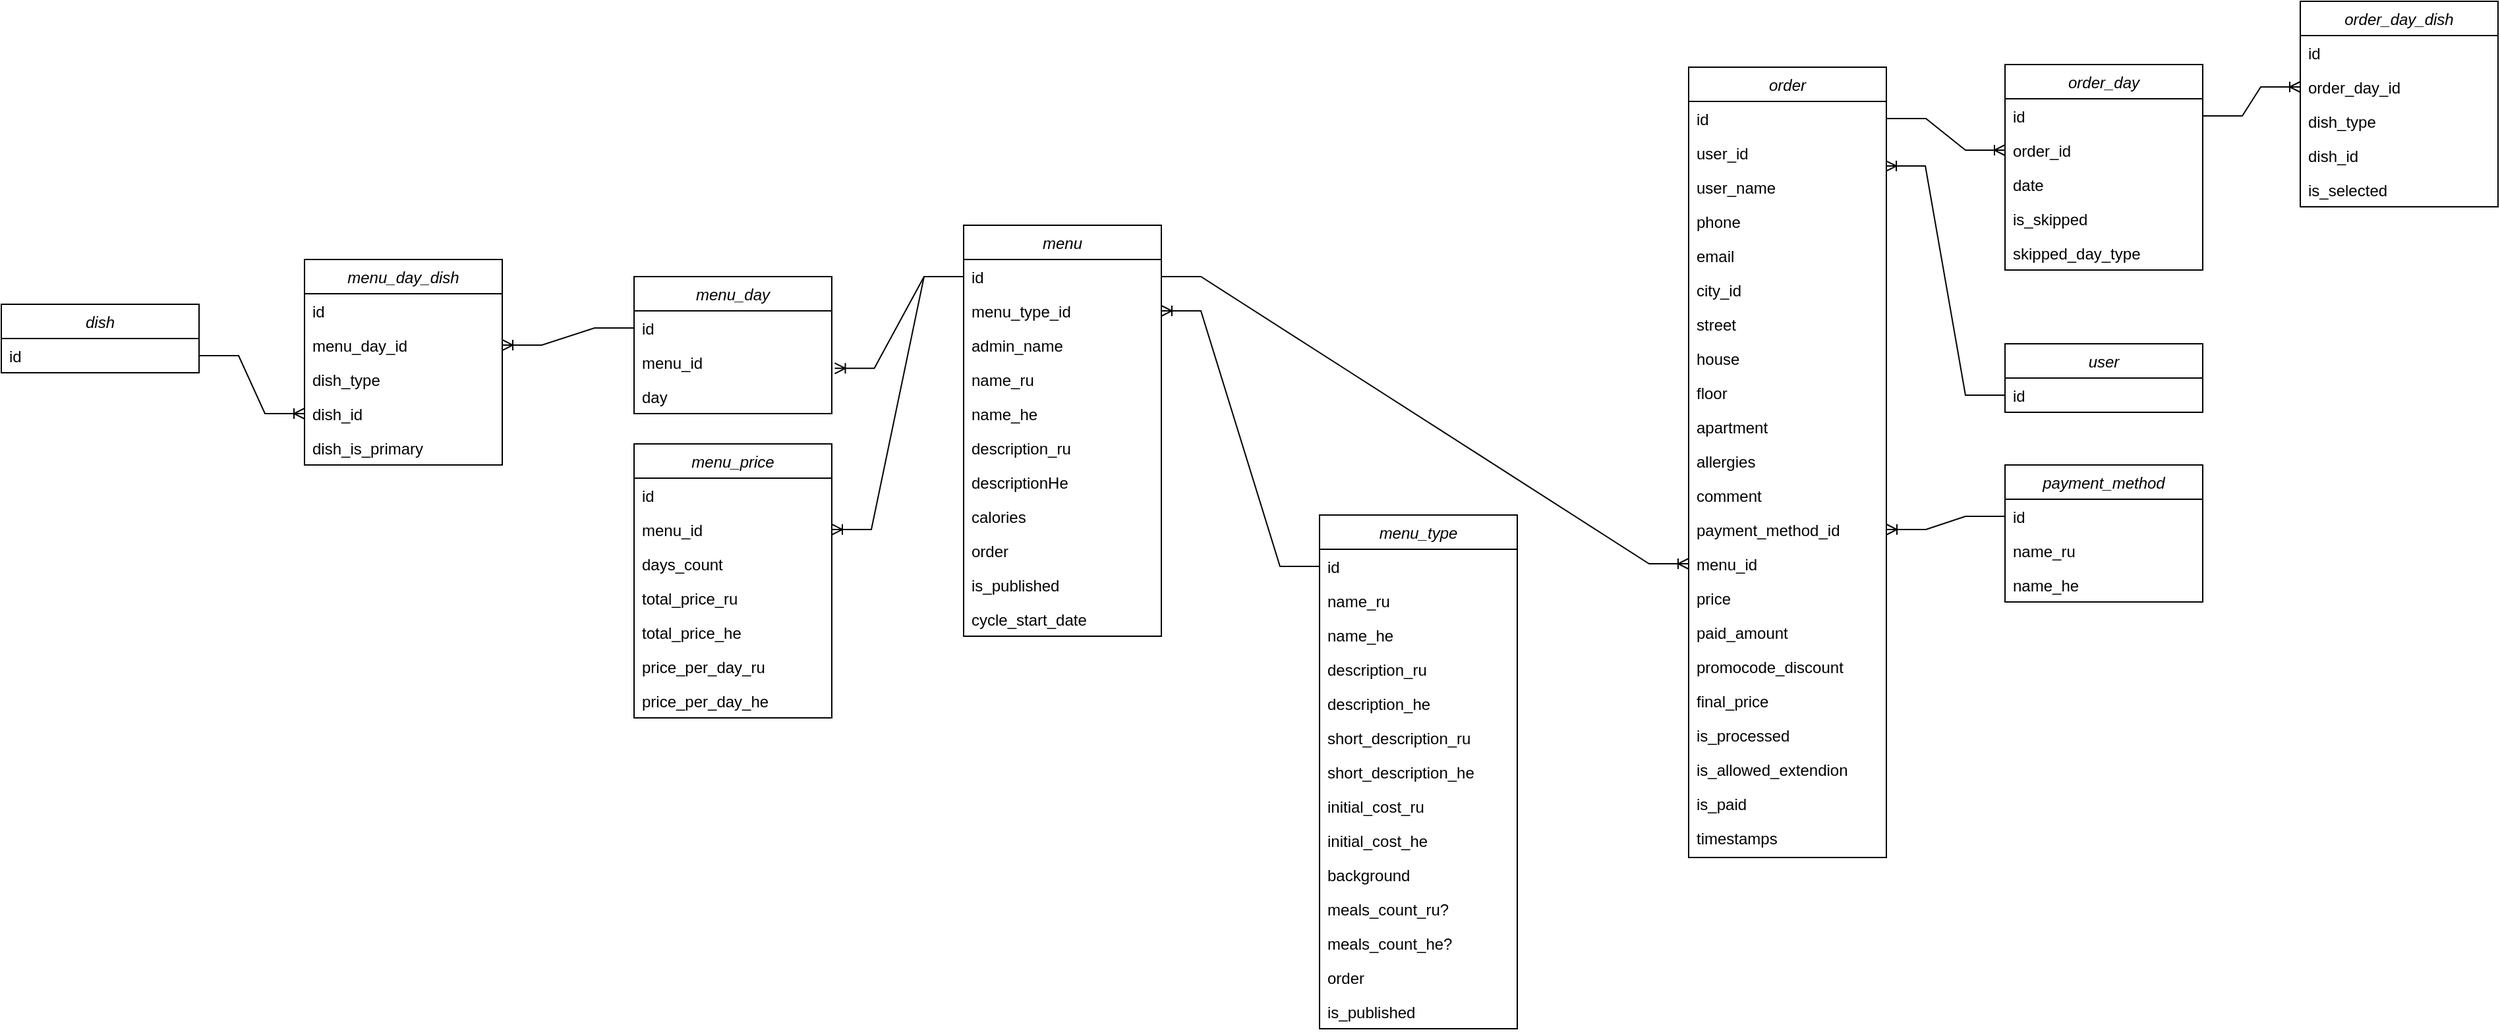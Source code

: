<mxfile version="26.0.11">
  <diagram id="C5RBs43oDa-KdzZeNtuy" name="Page-1">
    <mxGraphModel dx="1752" dy="1645" grid="1" gridSize="10" guides="1" tooltips="1" connect="1" arrows="1" fold="1" page="1" pageScale="1" pageWidth="827" pageHeight="1169" math="0" shadow="0">
      <root>
        <mxCell id="WIyWlLk6GJQsqaUBKTNV-0" />
        <mxCell id="WIyWlLk6GJQsqaUBKTNV-1" parent="WIyWlLk6GJQsqaUBKTNV-0" />
        <mxCell id="zkfFHV4jXpPFQw0GAbJ--0" value="dish" style="swimlane;fontStyle=2;align=center;verticalAlign=top;childLayout=stackLayout;horizontal=1;startSize=26;horizontalStack=0;resizeParent=1;resizeLast=0;collapsible=1;marginBottom=0;rounded=0;shadow=0;strokeWidth=1;" parent="WIyWlLk6GJQsqaUBKTNV-1" vertex="1">
          <mxGeometry x="-90" y="190" width="150" height="52" as="geometry">
            <mxRectangle x="230" y="140" width="160" height="26" as="alternateBounds" />
          </mxGeometry>
        </mxCell>
        <mxCell id="zkfFHV4jXpPFQw0GAbJ--1" value="id" style="text;align=left;verticalAlign=top;spacingLeft=4;spacingRight=4;overflow=hidden;rotatable=0;points=[[0,0.5],[1,0.5]];portConstraint=eastwest;" parent="zkfFHV4jXpPFQw0GAbJ--0" vertex="1">
          <mxGeometry y="26" width="150" height="26" as="geometry" />
        </mxCell>
        <mxCell id="G6ZXLPOzk_R5k4GUqqPr-0" value="menu" style="swimlane;fontStyle=2;align=center;verticalAlign=top;childLayout=stackLayout;horizontal=1;startSize=26;horizontalStack=0;resizeParent=1;resizeLast=0;collapsible=1;marginBottom=0;rounded=0;shadow=0;strokeWidth=1;" parent="WIyWlLk6GJQsqaUBKTNV-1" vertex="1">
          <mxGeometry x="640" y="130" width="150" height="312" as="geometry">
            <mxRectangle x="230" y="140" width="160" height="26" as="alternateBounds" />
          </mxGeometry>
        </mxCell>
        <mxCell id="G6ZXLPOzk_R5k4GUqqPr-1" value="id" style="text;align=left;verticalAlign=top;spacingLeft=4;spacingRight=4;overflow=hidden;rotatable=0;points=[[0,0.5],[1,0.5]];portConstraint=eastwest;" parent="G6ZXLPOzk_R5k4GUqqPr-0" vertex="1">
          <mxGeometry y="26" width="150" height="26" as="geometry" />
        </mxCell>
        <mxCell id="G6ZXLPOzk_R5k4GUqqPr-4" value="menu_type_id" style="text;align=left;verticalAlign=top;spacingLeft=4;spacingRight=4;overflow=hidden;rotatable=0;points=[[0,0.5],[1,0.5]];portConstraint=eastwest;" parent="G6ZXLPOzk_R5k4GUqqPr-0" vertex="1">
          <mxGeometry y="52" width="150" height="26" as="geometry" />
        </mxCell>
        <mxCell id="G6ZXLPOzk_R5k4GUqqPr-48" value="admin_name" style="text;align=left;verticalAlign=top;spacingLeft=4;spacingRight=4;overflow=hidden;rotatable=0;points=[[0,0.5],[1,0.5]];portConstraint=eastwest;" parent="G6ZXLPOzk_R5k4GUqqPr-0" vertex="1">
          <mxGeometry y="78" width="150" height="26" as="geometry" />
        </mxCell>
        <mxCell id="G6ZXLPOzk_R5k4GUqqPr-44" value="name_ru" style="text;align=left;verticalAlign=top;spacingLeft=4;spacingRight=4;overflow=hidden;rotatable=0;points=[[0,0.5],[1,0.5]];portConstraint=eastwest;" parent="G6ZXLPOzk_R5k4GUqqPr-0" vertex="1">
          <mxGeometry y="104" width="150" height="26" as="geometry" />
        </mxCell>
        <mxCell id="G6ZXLPOzk_R5k4GUqqPr-5" value="name_he" style="text;align=left;verticalAlign=top;spacingLeft=4;spacingRight=4;overflow=hidden;rotatable=0;points=[[0,0.5],[1,0.5]];portConstraint=eastwest;" parent="G6ZXLPOzk_R5k4GUqqPr-0" vertex="1">
          <mxGeometry y="130" width="150" height="26" as="geometry" />
        </mxCell>
        <mxCell id="G6ZXLPOzk_R5k4GUqqPr-6" value="description_ru" style="text;align=left;verticalAlign=top;spacingLeft=4;spacingRight=4;overflow=hidden;rotatable=0;points=[[0,0.5],[1,0.5]];portConstraint=eastwest;" parent="G6ZXLPOzk_R5k4GUqqPr-0" vertex="1">
          <mxGeometry y="156" width="150" height="26" as="geometry" />
        </mxCell>
        <mxCell id="G6ZXLPOzk_R5k4GUqqPr-14" value="descriptionHe" style="text;align=left;verticalAlign=top;spacingLeft=4;spacingRight=4;overflow=hidden;rotatable=0;points=[[0,0.5],[1,0.5]];portConstraint=eastwest;" parent="G6ZXLPOzk_R5k4GUqqPr-0" vertex="1">
          <mxGeometry y="182" width="150" height="26" as="geometry" />
        </mxCell>
        <mxCell id="G6ZXLPOzk_R5k4GUqqPr-7" value="calories" style="text;align=left;verticalAlign=top;spacingLeft=4;spacingRight=4;overflow=hidden;rotatable=0;points=[[0,0.5],[1,0.5]];portConstraint=eastwest;" parent="G6ZXLPOzk_R5k4GUqqPr-0" vertex="1">
          <mxGeometry y="208" width="150" height="26" as="geometry" />
        </mxCell>
        <mxCell id="G6ZXLPOzk_R5k4GUqqPr-46" value="order" style="text;align=left;verticalAlign=top;spacingLeft=4;spacingRight=4;overflow=hidden;rotatable=0;points=[[0,0.5],[1,0.5]];portConstraint=eastwest;" parent="G6ZXLPOzk_R5k4GUqqPr-0" vertex="1">
          <mxGeometry y="234" width="150" height="26" as="geometry" />
        </mxCell>
        <mxCell id="G6ZXLPOzk_R5k4GUqqPr-47" value="is_published" style="text;align=left;verticalAlign=top;spacingLeft=4;spacingRight=4;overflow=hidden;rotatable=0;points=[[0,0.5],[1,0.5]];portConstraint=eastwest;" parent="G6ZXLPOzk_R5k4GUqqPr-0" vertex="1">
          <mxGeometry y="260" width="150" height="26" as="geometry" />
        </mxCell>
        <mxCell id="G6ZXLPOzk_R5k4GUqqPr-58" value="cycle_start_date" style="text;align=left;verticalAlign=top;spacingLeft=4;spacingRight=4;overflow=hidden;rotatable=0;points=[[0,0.5],[1,0.5]];portConstraint=eastwest;" parent="G6ZXLPOzk_R5k4GUqqPr-0" vertex="1">
          <mxGeometry y="286" width="150" height="26" as="geometry" />
        </mxCell>
        <mxCell id="G6ZXLPOzk_R5k4GUqqPr-15" value="menu_day" style="swimlane;fontStyle=2;align=center;verticalAlign=top;childLayout=stackLayout;horizontal=1;startSize=26;horizontalStack=0;resizeParent=1;resizeLast=0;collapsible=1;marginBottom=0;rounded=0;shadow=0;strokeWidth=1;" parent="WIyWlLk6GJQsqaUBKTNV-1" vertex="1">
          <mxGeometry x="390" y="169" width="150" height="104" as="geometry">
            <mxRectangle x="230" y="140" width="160" height="26" as="alternateBounds" />
          </mxGeometry>
        </mxCell>
        <mxCell id="G6ZXLPOzk_R5k4GUqqPr-16" value="id" style="text;align=left;verticalAlign=top;spacingLeft=4;spacingRight=4;overflow=hidden;rotatable=0;points=[[0,0.5],[1,0.5]];portConstraint=eastwest;" parent="G6ZXLPOzk_R5k4GUqqPr-15" vertex="1">
          <mxGeometry y="26" width="150" height="26" as="geometry" />
        </mxCell>
        <mxCell id="G6ZXLPOzk_R5k4GUqqPr-17" value="menu_id" style="text;align=left;verticalAlign=top;spacingLeft=4;spacingRight=4;overflow=hidden;rotatable=0;points=[[0,0.5],[1,0.5]];portConstraint=eastwest;" parent="G6ZXLPOzk_R5k4GUqqPr-15" vertex="1">
          <mxGeometry y="52" width="150" height="26" as="geometry" />
        </mxCell>
        <mxCell id="G6ZXLPOzk_R5k4GUqqPr-28" value="day" style="text;align=left;verticalAlign=top;spacingLeft=4;spacingRight=4;overflow=hidden;rotatable=0;points=[[0,0.5],[1,0.5]];portConstraint=eastwest;" parent="G6ZXLPOzk_R5k4GUqqPr-15" vertex="1">
          <mxGeometry y="78" width="150" height="26" as="geometry" />
        </mxCell>
        <mxCell id="G6ZXLPOzk_R5k4GUqqPr-22" value="menu_day_dish" style="swimlane;fontStyle=2;align=center;verticalAlign=top;childLayout=stackLayout;horizontal=1;startSize=26;horizontalStack=0;resizeParent=1;resizeLast=0;collapsible=1;marginBottom=0;rounded=0;shadow=0;strokeWidth=1;" parent="WIyWlLk6GJQsqaUBKTNV-1" vertex="1">
          <mxGeometry x="140" y="156" width="150" height="156" as="geometry">
            <mxRectangle x="230" y="140" width="160" height="26" as="alternateBounds" />
          </mxGeometry>
        </mxCell>
        <mxCell id="G6ZXLPOzk_R5k4GUqqPr-23" value="id" style="text;align=left;verticalAlign=top;spacingLeft=4;spacingRight=4;overflow=hidden;rotatable=0;points=[[0,0.5],[1,0.5]];portConstraint=eastwest;" parent="G6ZXLPOzk_R5k4GUqqPr-22" vertex="1">
          <mxGeometry y="26" width="150" height="26" as="geometry" />
        </mxCell>
        <mxCell id="G6ZXLPOzk_R5k4GUqqPr-24" value="menu_day_id" style="text;align=left;verticalAlign=top;spacingLeft=4;spacingRight=4;overflow=hidden;rotatable=0;points=[[0,0.5],[1,0.5]];portConstraint=eastwest;" parent="G6ZXLPOzk_R5k4GUqqPr-22" vertex="1">
          <mxGeometry y="52" width="150" height="26" as="geometry" />
        </mxCell>
        <mxCell id="G6ZXLPOzk_R5k4GUqqPr-25" value="dish_type" style="text;align=left;verticalAlign=top;spacingLeft=4;spacingRight=4;overflow=hidden;rotatable=0;points=[[0,0.5],[1,0.5]];portConstraint=eastwest;" parent="G6ZXLPOzk_R5k4GUqqPr-22" vertex="1">
          <mxGeometry y="78" width="150" height="26" as="geometry" />
        </mxCell>
        <mxCell id="G6ZXLPOzk_R5k4GUqqPr-30" value="" style="edgeStyle=entityRelationEdgeStyle;fontSize=12;html=1;endArrow=ERoneToMany;rounded=0;entryX=1;entryY=0.5;entryDx=0;entryDy=0;exitX=1;exitY=0.5;exitDx=0;exitDy=0;" parent="G6ZXLPOzk_R5k4GUqqPr-22" source="zkfFHV4jXpPFQw0GAbJ--1" edge="1">
          <mxGeometry width="100" height="100" relative="1" as="geometry">
            <mxPoint x="100" y="104" as="sourcePoint" />
            <mxPoint y="117" as="targetPoint" />
          </mxGeometry>
        </mxCell>
        <mxCell id="G6ZXLPOzk_R5k4GUqqPr-26" value="dish_id" style="text;align=left;verticalAlign=top;spacingLeft=4;spacingRight=4;overflow=hidden;rotatable=0;points=[[0,0.5],[1,0.5]];portConstraint=eastwest;" parent="G6ZXLPOzk_R5k4GUqqPr-22" vertex="1">
          <mxGeometry y="104" width="150" height="26" as="geometry" />
        </mxCell>
        <mxCell id="G6ZXLPOzk_R5k4GUqqPr-43" value="dish_is_primary" style="text;align=left;verticalAlign=top;spacingLeft=4;spacingRight=4;overflow=hidden;rotatable=0;points=[[0,0.5],[1,0.5]];portConstraint=eastwest;" parent="G6ZXLPOzk_R5k4GUqqPr-22" vertex="1">
          <mxGeometry y="130" width="150" height="26" as="geometry" />
        </mxCell>
        <mxCell id="G6ZXLPOzk_R5k4GUqqPr-27" value="" style="edgeStyle=entityRelationEdgeStyle;fontSize=12;html=1;endArrow=ERoneToMany;rounded=0;entryX=1.015;entryY=0.678;entryDx=0;entryDy=0;entryPerimeter=0;exitX=0;exitY=0.5;exitDx=0;exitDy=0;" parent="WIyWlLk6GJQsqaUBKTNV-1" source="G6ZXLPOzk_R5k4GUqqPr-1" target="G6ZXLPOzk_R5k4GUqqPr-17" edge="1">
          <mxGeometry width="100" height="100" relative="1" as="geometry">
            <mxPoint x="530" y="240" as="sourcePoint" />
            <mxPoint x="610" y="280" as="targetPoint" />
          </mxGeometry>
        </mxCell>
        <mxCell id="G6ZXLPOzk_R5k4GUqqPr-29" value="" style="edgeStyle=entityRelationEdgeStyle;fontSize=12;html=1;endArrow=ERoneToMany;rounded=0;entryX=1;entryY=0.5;entryDx=0;entryDy=0;" parent="WIyWlLk6GJQsqaUBKTNV-1" source="G6ZXLPOzk_R5k4GUqqPr-16" target="G6ZXLPOzk_R5k4GUqqPr-24" edge="1">
          <mxGeometry width="100" height="100" relative="1" as="geometry">
            <mxPoint x="300" y="180" as="sourcePoint" />
            <mxPoint x="350" y="380" as="targetPoint" />
          </mxGeometry>
        </mxCell>
        <mxCell id="G6ZXLPOzk_R5k4GUqqPr-49" value="menu_type" style="swimlane;fontStyle=2;align=center;verticalAlign=top;childLayout=stackLayout;horizontal=1;startSize=26;horizontalStack=0;resizeParent=1;resizeLast=0;collapsible=1;marginBottom=0;rounded=0;shadow=0;strokeWidth=1;" parent="WIyWlLk6GJQsqaUBKTNV-1" vertex="1">
          <mxGeometry x="910" y="350" width="150" height="390" as="geometry">
            <mxRectangle x="230" y="140" width="160" height="26" as="alternateBounds" />
          </mxGeometry>
        </mxCell>
        <mxCell id="G6ZXLPOzk_R5k4GUqqPr-50" value="id" style="text;align=left;verticalAlign=top;spacingLeft=4;spacingRight=4;overflow=hidden;rotatable=0;points=[[0,0.5],[1,0.5]];portConstraint=eastwest;" parent="G6ZXLPOzk_R5k4GUqqPr-49" vertex="1">
          <mxGeometry y="26" width="150" height="26" as="geometry" />
        </mxCell>
        <mxCell id="G6ZXLPOzk_R5k4GUqqPr-56" value="name_ru" style="text;align=left;verticalAlign=top;spacingLeft=4;spacingRight=4;overflow=hidden;rotatable=0;points=[[0,0.5],[1,0.5]];portConstraint=eastwest;" parent="G6ZXLPOzk_R5k4GUqqPr-49" vertex="1">
          <mxGeometry y="52" width="150" height="26" as="geometry" />
        </mxCell>
        <mxCell id="G6ZXLPOzk_R5k4GUqqPr-61" value="name_he" style="text;align=left;verticalAlign=top;spacingLeft=4;spacingRight=4;overflow=hidden;rotatable=0;points=[[0,0.5],[1,0.5]];portConstraint=eastwest;" parent="G6ZXLPOzk_R5k4GUqqPr-49" vertex="1">
          <mxGeometry y="78" width="150" height="26" as="geometry" />
        </mxCell>
        <mxCell id="G6ZXLPOzk_R5k4GUqqPr-62" value="description_ru" style="text;align=left;verticalAlign=top;spacingLeft=4;spacingRight=4;overflow=hidden;rotatable=0;points=[[0,0.5],[1,0.5]];portConstraint=eastwest;" parent="G6ZXLPOzk_R5k4GUqqPr-49" vertex="1">
          <mxGeometry y="104" width="150" height="26" as="geometry" />
        </mxCell>
        <mxCell id="G6ZXLPOzk_R5k4GUqqPr-63" value="description_he" style="text;align=left;verticalAlign=top;spacingLeft=4;spacingRight=4;overflow=hidden;rotatable=0;points=[[0,0.5],[1,0.5]];portConstraint=eastwest;" parent="G6ZXLPOzk_R5k4GUqqPr-49" vertex="1">
          <mxGeometry y="130" width="150" height="26" as="geometry" />
        </mxCell>
        <mxCell id="G6ZXLPOzk_R5k4GUqqPr-113" value="short_description_ru" style="text;align=left;verticalAlign=top;spacingLeft=4;spacingRight=4;overflow=hidden;rotatable=0;points=[[0,0.5],[1,0.5]];portConstraint=eastwest;" parent="G6ZXLPOzk_R5k4GUqqPr-49" vertex="1">
          <mxGeometry y="156" width="150" height="26" as="geometry" />
        </mxCell>
        <mxCell id="G6ZXLPOzk_R5k4GUqqPr-114" value="short_description_he" style="text;align=left;verticalAlign=top;spacingLeft=4;spacingRight=4;overflow=hidden;rotatable=0;points=[[0,0.5],[1,0.5]];portConstraint=eastwest;" parent="G6ZXLPOzk_R5k4GUqqPr-49" vertex="1">
          <mxGeometry y="182" width="150" height="26" as="geometry" />
        </mxCell>
        <mxCell id="G6ZXLPOzk_R5k4GUqqPr-64" value="initial_cost_ru" style="text;align=left;verticalAlign=top;spacingLeft=4;spacingRight=4;overflow=hidden;rotatable=0;points=[[0,0.5],[1,0.5]];portConstraint=eastwest;" parent="G6ZXLPOzk_R5k4GUqqPr-49" vertex="1">
          <mxGeometry y="208" width="150" height="26" as="geometry" />
        </mxCell>
        <mxCell id="G6ZXLPOzk_R5k4GUqqPr-65" value="initial_cost_he" style="text;align=left;verticalAlign=top;spacingLeft=4;spacingRight=4;overflow=hidden;rotatable=0;points=[[0,0.5],[1,0.5]];portConstraint=eastwest;" parent="G6ZXLPOzk_R5k4GUqqPr-49" vertex="1">
          <mxGeometry y="234" width="150" height="26" as="geometry" />
        </mxCell>
        <mxCell id="G6ZXLPOzk_R5k4GUqqPr-115" value="background" style="text;align=left;verticalAlign=top;spacingLeft=4;spacingRight=4;overflow=hidden;rotatable=0;points=[[0,0.5],[1,0.5]];portConstraint=eastwest;" parent="G6ZXLPOzk_R5k4GUqqPr-49" vertex="1">
          <mxGeometry y="260" width="150" height="26" as="geometry" />
        </mxCell>
        <mxCell id="G6ZXLPOzk_R5k4GUqqPr-60" value="meals_count_ru?" style="text;align=left;verticalAlign=top;spacingLeft=4;spacingRight=4;overflow=hidden;rotatable=0;points=[[0,0.5],[1,0.5]];portConstraint=eastwest;" parent="G6ZXLPOzk_R5k4GUqqPr-49" vertex="1">
          <mxGeometry y="286" width="150" height="26" as="geometry" />
        </mxCell>
        <mxCell id="G6ZXLPOzk_R5k4GUqqPr-55" value="meals_count_he?" style="text;align=left;verticalAlign=top;spacingLeft=4;spacingRight=4;overflow=hidden;rotatable=0;points=[[0,0.5],[1,0.5]];portConstraint=eastwest;" parent="G6ZXLPOzk_R5k4GUqqPr-49" vertex="1">
          <mxGeometry y="312" width="150" height="26" as="geometry" />
        </mxCell>
        <mxCell id="G6ZXLPOzk_R5k4GUqqPr-66" value="order" style="text;align=left;verticalAlign=top;spacingLeft=4;spacingRight=4;overflow=hidden;rotatable=0;points=[[0,0.5],[1,0.5]];portConstraint=eastwest;" parent="G6ZXLPOzk_R5k4GUqqPr-49" vertex="1">
          <mxGeometry y="338" width="150" height="26" as="geometry" />
        </mxCell>
        <mxCell id="G6ZXLPOzk_R5k4GUqqPr-59" value="is_published" style="text;align=left;verticalAlign=top;spacingLeft=4;spacingRight=4;overflow=hidden;rotatable=0;points=[[0,0.5],[1,0.5]];portConstraint=eastwest;" parent="G6ZXLPOzk_R5k4GUqqPr-49" vertex="1">
          <mxGeometry y="364" width="150" height="26" as="geometry" />
        </mxCell>
        <mxCell id="G6ZXLPOzk_R5k4GUqqPr-54" value="" style="edgeStyle=entityRelationEdgeStyle;fontSize=12;html=1;endArrow=ERoneToMany;rounded=0;entryX=1;entryY=0.5;entryDx=0;entryDy=0;exitX=0;exitY=0.5;exitDx=0;exitDy=0;" parent="WIyWlLk6GJQsqaUBKTNV-1" source="G6ZXLPOzk_R5k4GUqqPr-50" target="G6ZXLPOzk_R5k4GUqqPr-4" edge="1">
          <mxGeometry width="100" height="100" relative="1" as="geometry">
            <mxPoint x="1008" y="169" as="sourcePoint" />
            <mxPoint x="910" y="239" as="targetPoint" />
          </mxGeometry>
        </mxCell>
        <mxCell id="G6ZXLPOzk_R5k4GUqqPr-67" value="user" style="swimlane;fontStyle=2;align=center;verticalAlign=top;childLayout=stackLayout;horizontal=1;startSize=26;horizontalStack=0;resizeParent=1;resizeLast=0;collapsible=1;marginBottom=0;rounded=0;shadow=0;strokeWidth=1;" parent="WIyWlLk6GJQsqaUBKTNV-1" vertex="1">
          <mxGeometry x="1430" y="220" width="150" height="52" as="geometry">
            <mxRectangle x="230" y="140" width="160" height="26" as="alternateBounds" />
          </mxGeometry>
        </mxCell>
        <mxCell id="G6ZXLPOzk_R5k4GUqqPr-68" value="id" style="text;align=left;verticalAlign=top;spacingLeft=4;spacingRight=4;overflow=hidden;rotatable=0;points=[[0,0.5],[1,0.5]];portConstraint=eastwest;" parent="G6ZXLPOzk_R5k4GUqqPr-67" vertex="1">
          <mxGeometry y="26" width="150" height="26" as="geometry" />
        </mxCell>
        <mxCell id="G6ZXLPOzk_R5k4GUqqPr-72" value="order" style="swimlane;fontStyle=2;align=center;verticalAlign=top;childLayout=stackLayout;horizontal=1;startSize=26;horizontalStack=0;resizeParent=1;resizeLast=0;collapsible=1;marginBottom=0;rounded=0;shadow=0;strokeWidth=1;" parent="WIyWlLk6GJQsqaUBKTNV-1" vertex="1">
          <mxGeometry x="1190" y="10" width="150" height="600" as="geometry">
            <mxRectangle x="230" y="140" width="160" height="26" as="alternateBounds" />
          </mxGeometry>
        </mxCell>
        <mxCell id="G6ZXLPOzk_R5k4GUqqPr-73" value="id" style="text;align=left;verticalAlign=top;spacingLeft=4;spacingRight=4;overflow=hidden;rotatable=0;points=[[0,0.5],[1,0.5]];portConstraint=eastwest;" parent="G6ZXLPOzk_R5k4GUqqPr-72" vertex="1">
          <mxGeometry y="26" width="150" height="26" as="geometry" />
        </mxCell>
        <mxCell id="G6ZXLPOzk_R5k4GUqqPr-75" value="user_id" style="text;align=left;verticalAlign=top;spacingLeft=4;spacingRight=4;overflow=hidden;rotatable=0;points=[[0,0.5],[1,0.5]];portConstraint=eastwest;" parent="G6ZXLPOzk_R5k4GUqqPr-72" vertex="1">
          <mxGeometry y="52" width="150" height="26" as="geometry" />
        </mxCell>
        <mxCell id="AQWDikRCJbP3CHzdR9eP-19" value="user_name" style="text;align=left;verticalAlign=top;spacingLeft=4;spacingRight=4;overflow=hidden;rotatable=0;points=[[0,0.5],[1,0.5]];portConstraint=eastwest;" vertex="1" parent="G6ZXLPOzk_R5k4GUqqPr-72">
          <mxGeometry y="78" width="150" height="26" as="geometry" />
        </mxCell>
        <mxCell id="G6ZXLPOzk_R5k4GUqqPr-76" value="phone" style="text;align=left;verticalAlign=top;spacingLeft=4;spacingRight=4;overflow=hidden;rotatable=0;points=[[0,0.5],[1,0.5]];portConstraint=eastwest;" parent="G6ZXLPOzk_R5k4GUqqPr-72" vertex="1">
          <mxGeometry y="104" width="150" height="26" as="geometry" />
        </mxCell>
        <mxCell id="G6ZXLPOzk_R5k4GUqqPr-74" value="email" style="text;align=left;verticalAlign=top;spacingLeft=4;spacingRight=4;overflow=hidden;rotatable=0;points=[[0,0.5],[1,0.5]];portConstraint=eastwest;" parent="G6ZXLPOzk_R5k4GUqqPr-72" vertex="1">
          <mxGeometry y="130" width="150" height="26" as="geometry" />
        </mxCell>
        <mxCell id="G6ZXLPOzk_R5k4GUqqPr-78" value="city_id" style="text;align=left;verticalAlign=top;spacingLeft=4;spacingRight=4;overflow=hidden;rotatable=0;points=[[0,0.5],[1,0.5]];portConstraint=eastwest;" parent="G6ZXLPOzk_R5k4GUqqPr-72" vertex="1">
          <mxGeometry y="156" width="150" height="26" as="geometry" />
        </mxCell>
        <mxCell id="AQWDikRCJbP3CHzdR9eP-3" value="street" style="text;align=left;verticalAlign=top;spacingLeft=4;spacingRight=4;overflow=hidden;rotatable=0;points=[[0,0.5],[1,0.5]];portConstraint=eastwest;" vertex="1" parent="G6ZXLPOzk_R5k4GUqqPr-72">
          <mxGeometry y="182" width="150" height="26" as="geometry" />
        </mxCell>
        <mxCell id="AQWDikRCJbP3CHzdR9eP-4" value="house" style="text;align=left;verticalAlign=top;spacingLeft=4;spacingRight=4;overflow=hidden;rotatable=0;points=[[0,0.5],[1,0.5]];portConstraint=eastwest;" vertex="1" parent="G6ZXLPOzk_R5k4GUqqPr-72">
          <mxGeometry y="208" width="150" height="26" as="geometry" />
        </mxCell>
        <mxCell id="AQWDikRCJbP3CHzdR9eP-5" value="floor" style="text;align=left;verticalAlign=top;spacingLeft=4;spacingRight=4;overflow=hidden;rotatable=0;points=[[0,0.5],[1,0.5]];portConstraint=eastwest;" vertex="1" parent="G6ZXLPOzk_R5k4GUqqPr-72">
          <mxGeometry y="234" width="150" height="26" as="geometry" />
        </mxCell>
        <mxCell id="AQWDikRCJbP3CHzdR9eP-6" value="apartment" style="text;align=left;verticalAlign=top;spacingLeft=4;spacingRight=4;overflow=hidden;rotatable=0;points=[[0,0.5],[1,0.5]];portConstraint=eastwest;" vertex="1" parent="G6ZXLPOzk_R5k4GUqqPr-72">
          <mxGeometry y="260" width="150" height="26" as="geometry" />
        </mxCell>
        <mxCell id="G6ZXLPOzk_R5k4GUqqPr-107" value="allergies" style="text;align=left;verticalAlign=top;spacingLeft=4;spacingRight=4;overflow=hidden;rotatable=0;points=[[0,0.5],[1,0.5]];portConstraint=eastwest;" parent="G6ZXLPOzk_R5k4GUqqPr-72" vertex="1">
          <mxGeometry y="286" width="150" height="26" as="geometry" />
        </mxCell>
        <mxCell id="G6ZXLPOzk_R5k4GUqqPr-79" value="comment" style="text;align=left;verticalAlign=top;spacingLeft=4;spacingRight=4;overflow=hidden;rotatable=0;points=[[0,0.5],[1,0.5]];portConstraint=eastwest;" parent="G6ZXLPOzk_R5k4GUqqPr-72" vertex="1">
          <mxGeometry y="312" width="150" height="26" as="geometry" />
        </mxCell>
        <mxCell id="G6ZXLPOzk_R5k4GUqqPr-89" value="payment_method_id" style="text;align=left;verticalAlign=top;spacingLeft=4;spacingRight=4;overflow=hidden;rotatable=0;points=[[0,0.5],[1,0.5]];portConstraint=eastwest;" parent="G6ZXLPOzk_R5k4GUqqPr-72" vertex="1">
          <mxGeometry y="338" width="150" height="26" as="geometry" />
        </mxCell>
        <mxCell id="G6ZXLPOzk_R5k4GUqqPr-92" value="menu_id" style="text;align=left;verticalAlign=top;spacingLeft=4;spacingRight=4;overflow=hidden;rotatable=0;points=[[0,0.5],[1,0.5]];portConstraint=eastwest;" parent="G6ZXLPOzk_R5k4GUqqPr-72" vertex="1">
          <mxGeometry y="364" width="150" height="26" as="geometry" />
        </mxCell>
        <mxCell id="G6ZXLPOzk_R5k4GUqqPr-104" value="price" style="text;align=left;verticalAlign=top;spacingLeft=4;spacingRight=4;overflow=hidden;rotatable=0;points=[[0,0.5],[1,0.5]];portConstraint=eastwest;" parent="G6ZXLPOzk_R5k4GUqqPr-72" vertex="1">
          <mxGeometry y="390" width="150" height="26" as="geometry" />
        </mxCell>
        <mxCell id="AQWDikRCJbP3CHzdR9eP-20" value="paid_amount" style="text;align=left;verticalAlign=top;spacingLeft=4;spacingRight=4;overflow=hidden;rotatable=0;points=[[0,0.5],[1,0.5]];portConstraint=eastwest;" vertex="1" parent="G6ZXLPOzk_R5k4GUqqPr-72">
          <mxGeometry y="416" width="150" height="26" as="geometry" />
        </mxCell>
        <mxCell id="G6ZXLPOzk_R5k4GUqqPr-105" value="promocode_discount" style="text;align=left;verticalAlign=top;spacingLeft=4;spacingRight=4;overflow=hidden;rotatable=0;points=[[0,0.5],[1,0.5]];portConstraint=eastwest;" parent="G6ZXLPOzk_R5k4GUqqPr-72" vertex="1">
          <mxGeometry y="442" width="150" height="26" as="geometry" />
        </mxCell>
        <mxCell id="G6ZXLPOzk_R5k4GUqqPr-106" value="final_price" style="text;align=left;verticalAlign=top;spacingLeft=4;spacingRight=4;overflow=hidden;rotatable=0;points=[[0,0.5],[1,0.5]];portConstraint=eastwest;" parent="G6ZXLPOzk_R5k4GUqqPr-72" vertex="1">
          <mxGeometry y="468" width="150" height="26" as="geometry" />
        </mxCell>
        <mxCell id="G6ZXLPOzk_R5k4GUqqPr-102" value="is_processed" style="text;align=left;verticalAlign=top;spacingLeft=4;spacingRight=4;overflow=hidden;rotatable=0;points=[[0,0.5],[1,0.5]];portConstraint=eastwest;" parent="G6ZXLPOzk_R5k4GUqqPr-72" vertex="1">
          <mxGeometry y="494" width="150" height="26" as="geometry" />
        </mxCell>
        <mxCell id="G6ZXLPOzk_R5k4GUqqPr-103" value="is_allowed_extendion" style="text;align=left;verticalAlign=top;spacingLeft=4;spacingRight=4;overflow=hidden;rotatable=0;points=[[0,0.5],[1,0.5]];portConstraint=eastwest;" parent="G6ZXLPOzk_R5k4GUqqPr-72" vertex="1">
          <mxGeometry y="520" width="150" height="26" as="geometry" />
        </mxCell>
        <mxCell id="G6ZXLPOzk_R5k4GUqqPr-108" value="is_paid" style="text;align=left;verticalAlign=top;spacingLeft=4;spacingRight=4;overflow=hidden;rotatable=0;points=[[0,0.5],[1,0.5]];portConstraint=eastwest;" parent="G6ZXLPOzk_R5k4GUqqPr-72" vertex="1">
          <mxGeometry y="546" width="150" height="26" as="geometry" />
        </mxCell>
        <mxCell id="G6ZXLPOzk_R5k4GUqqPr-109" value="timestamps" style="text;align=left;verticalAlign=top;spacingLeft=4;spacingRight=4;overflow=hidden;rotatable=0;points=[[0,0.5],[1,0.5]];portConstraint=eastwest;" parent="G6ZXLPOzk_R5k4GUqqPr-72" vertex="1">
          <mxGeometry y="572" width="150" height="26" as="geometry" />
        </mxCell>
        <mxCell id="G6ZXLPOzk_R5k4GUqqPr-80" value="payment_method" style="swimlane;fontStyle=2;align=center;verticalAlign=top;childLayout=stackLayout;horizontal=1;startSize=26;horizontalStack=0;resizeParent=1;resizeLast=0;collapsible=1;marginBottom=0;rounded=0;shadow=0;strokeWidth=1;" parent="WIyWlLk6GJQsqaUBKTNV-1" vertex="1">
          <mxGeometry x="1430" y="312" width="150" height="104" as="geometry">
            <mxRectangle x="230" y="140" width="160" height="26" as="alternateBounds" />
          </mxGeometry>
        </mxCell>
        <mxCell id="G6ZXLPOzk_R5k4GUqqPr-81" value="id" style="text;align=left;verticalAlign=top;spacingLeft=4;spacingRight=4;overflow=hidden;rotatable=0;points=[[0,0.5],[1,0.5]];portConstraint=eastwest;" parent="G6ZXLPOzk_R5k4GUqqPr-80" vertex="1">
          <mxGeometry y="26" width="150" height="26" as="geometry" />
        </mxCell>
        <mxCell id="G6ZXLPOzk_R5k4GUqqPr-82" value="name_ru" style="text;align=left;verticalAlign=top;spacingLeft=4;spacingRight=4;overflow=hidden;rotatable=0;points=[[0,0.5],[1,0.5]];portConstraint=eastwest;" parent="G6ZXLPOzk_R5k4GUqqPr-80" vertex="1">
          <mxGeometry y="52" width="150" height="26" as="geometry" />
        </mxCell>
        <mxCell id="G6ZXLPOzk_R5k4GUqqPr-88" value="name_he" style="text;align=left;verticalAlign=top;spacingLeft=4;spacingRight=4;overflow=hidden;rotatable=0;points=[[0,0.5],[1,0.5]];portConstraint=eastwest;" parent="G6ZXLPOzk_R5k4GUqqPr-80" vertex="1">
          <mxGeometry y="78" width="150" height="26" as="geometry" />
        </mxCell>
        <mxCell id="G6ZXLPOzk_R5k4GUqqPr-90" value="" style="edgeStyle=entityRelationEdgeStyle;fontSize=12;html=1;endArrow=ERoneToMany;rounded=0;entryX=1;entryY=0.5;entryDx=0;entryDy=0;" parent="WIyWlLk6GJQsqaUBKTNV-1" source="G6ZXLPOzk_R5k4GUqqPr-81" target="G6ZXLPOzk_R5k4GUqqPr-89" edge="1">
          <mxGeometry width="100" height="100" relative="1" as="geometry">
            <mxPoint x="1530" y="516" as="sourcePoint" />
            <mxPoint x="1440" y="462" as="targetPoint" />
          </mxGeometry>
        </mxCell>
        <mxCell id="G6ZXLPOzk_R5k4GUqqPr-91" value="" style="edgeStyle=entityRelationEdgeStyle;fontSize=12;html=1;endArrow=ERoneToMany;rounded=0;entryX=0.997;entryY=0.885;entryDx=0;entryDy=0;entryPerimeter=0;exitX=0;exitY=0.5;exitDx=0;exitDy=0;" parent="WIyWlLk6GJQsqaUBKTNV-1" source="G6ZXLPOzk_R5k4GUqqPr-68" target="G6ZXLPOzk_R5k4GUqqPr-75" edge="1">
          <mxGeometry width="100" height="100" relative="1" as="geometry">
            <mxPoint x="1570" y="368" as="sourcePoint" />
            <mxPoint x="1390" y="431" as="targetPoint" />
          </mxGeometry>
        </mxCell>
        <mxCell id="G6ZXLPOzk_R5k4GUqqPr-93" value="" style="edgeStyle=entityRelationEdgeStyle;fontSize=12;html=1;endArrow=ERoneToMany;rounded=0;entryX=0;entryY=0.5;entryDx=0;entryDy=0;exitX=1;exitY=0.5;exitDx=0;exitDy=0;" parent="WIyWlLk6GJQsqaUBKTNV-1" source="G6ZXLPOzk_R5k4GUqqPr-1" target="G6ZXLPOzk_R5k4GUqqPr-92" edge="1">
          <mxGeometry width="100" height="100" relative="1" as="geometry">
            <mxPoint x="1470" y="405" as="sourcePoint" />
            <mxPoint x="1390" y="431" as="targetPoint" />
          </mxGeometry>
        </mxCell>
        <mxCell id="G6ZXLPOzk_R5k4GUqqPr-122" value="order_day" style="swimlane;fontStyle=2;align=center;verticalAlign=top;childLayout=stackLayout;horizontal=1;startSize=26;horizontalStack=0;resizeParent=1;resizeLast=0;collapsible=1;marginBottom=0;rounded=0;shadow=0;strokeWidth=1;" parent="WIyWlLk6GJQsqaUBKTNV-1" vertex="1">
          <mxGeometry x="1430" y="8" width="150" height="156" as="geometry">
            <mxRectangle x="230" y="140" width="160" height="26" as="alternateBounds" />
          </mxGeometry>
        </mxCell>
        <mxCell id="G6ZXLPOzk_R5k4GUqqPr-123" value="id" style="text;align=left;verticalAlign=top;spacingLeft=4;spacingRight=4;overflow=hidden;rotatable=0;points=[[0,0.5],[1,0.5]];portConstraint=eastwest;" parent="G6ZXLPOzk_R5k4GUqqPr-122" vertex="1">
          <mxGeometry y="26" width="150" height="26" as="geometry" />
        </mxCell>
        <mxCell id="G6ZXLPOzk_R5k4GUqqPr-124" value="order_id" style="text;align=left;verticalAlign=top;spacingLeft=4;spacingRight=4;overflow=hidden;rotatable=0;points=[[0,0.5],[1,0.5]];portConstraint=eastwest;" parent="G6ZXLPOzk_R5k4GUqqPr-122" vertex="1">
          <mxGeometry y="52" width="150" height="26" as="geometry" />
        </mxCell>
        <mxCell id="G6ZXLPOzk_R5k4GUqqPr-125" value="date" style="text;align=left;verticalAlign=top;spacingLeft=4;spacingRight=4;overflow=hidden;rotatable=0;points=[[0,0.5],[1,0.5]];portConstraint=eastwest;" parent="G6ZXLPOzk_R5k4GUqqPr-122" vertex="1">
          <mxGeometry y="78" width="150" height="26" as="geometry" />
        </mxCell>
        <mxCell id="AQWDikRCJbP3CHzdR9eP-16" value="is_skipped" style="text;align=left;verticalAlign=top;spacingLeft=4;spacingRight=4;overflow=hidden;rotatable=0;points=[[0,0.5],[1,0.5]];portConstraint=eastwest;" vertex="1" parent="G6ZXLPOzk_R5k4GUqqPr-122">
          <mxGeometry y="104" width="150" height="26" as="geometry" />
        </mxCell>
        <mxCell id="AQWDikRCJbP3CHzdR9eP-17" value="skipped_day_type" style="text;align=left;verticalAlign=top;spacingLeft=4;spacingRight=4;overflow=hidden;rotatable=0;points=[[0,0.5],[1,0.5]];portConstraint=eastwest;" vertex="1" parent="G6ZXLPOzk_R5k4GUqqPr-122">
          <mxGeometry y="130" width="150" height="26" as="geometry" />
        </mxCell>
        <mxCell id="G6ZXLPOzk_R5k4GUqqPr-126" value="order_day_dish" style="swimlane;fontStyle=2;align=center;verticalAlign=top;childLayout=stackLayout;horizontal=1;startSize=26;horizontalStack=0;resizeParent=1;resizeLast=0;collapsible=1;marginBottom=0;rounded=0;shadow=0;strokeWidth=1;" parent="WIyWlLk6GJQsqaUBKTNV-1" vertex="1">
          <mxGeometry x="1654" y="-40" width="150" height="156" as="geometry">
            <mxRectangle x="230" y="140" width="160" height="26" as="alternateBounds" />
          </mxGeometry>
        </mxCell>
        <mxCell id="G6ZXLPOzk_R5k4GUqqPr-127" value="id" style="text;align=left;verticalAlign=top;spacingLeft=4;spacingRight=4;overflow=hidden;rotatable=0;points=[[0,0.5],[1,0.5]];portConstraint=eastwest;" parent="G6ZXLPOzk_R5k4GUqqPr-126" vertex="1">
          <mxGeometry y="26" width="150" height="26" as="geometry" />
        </mxCell>
        <mxCell id="G6ZXLPOzk_R5k4GUqqPr-128" value="order_day_id" style="text;align=left;verticalAlign=top;spacingLeft=4;spacingRight=4;overflow=hidden;rotatable=0;points=[[0,0.5],[1,0.5]];portConstraint=eastwest;" parent="G6ZXLPOzk_R5k4GUqqPr-126" vertex="1">
          <mxGeometry y="52" width="150" height="26" as="geometry" />
        </mxCell>
        <mxCell id="G6ZXLPOzk_R5k4GUqqPr-129" value="dish_type" style="text;align=left;verticalAlign=top;spacingLeft=4;spacingRight=4;overflow=hidden;rotatable=0;points=[[0,0.5],[1,0.5]];portConstraint=eastwest;" parent="G6ZXLPOzk_R5k4GUqqPr-126" vertex="1">
          <mxGeometry y="78" width="150" height="26" as="geometry" />
        </mxCell>
        <mxCell id="G6ZXLPOzk_R5k4GUqqPr-130" value="dish_id" style="text;align=left;verticalAlign=top;spacingLeft=4;spacingRight=4;overflow=hidden;rotatable=0;points=[[0,0.5],[1,0.5]];portConstraint=eastwest;" parent="G6ZXLPOzk_R5k4GUqqPr-126" vertex="1">
          <mxGeometry y="104" width="150" height="26" as="geometry" />
        </mxCell>
        <mxCell id="AQWDikRCJbP3CHzdR9eP-21" value="is_selected" style="text;align=left;verticalAlign=top;spacingLeft=4;spacingRight=4;overflow=hidden;rotatable=0;points=[[0,0.5],[1,0.5]];portConstraint=eastwest;" vertex="1" parent="G6ZXLPOzk_R5k4GUqqPr-126">
          <mxGeometry y="130" width="150" height="26" as="geometry" />
        </mxCell>
        <mxCell id="G6ZXLPOzk_R5k4GUqqPr-131" value="" style="edgeStyle=entityRelationEdgeStyle;fontSize=12;html=1;endArrow=ERoneToMany;rounded=0;entryX=0;entryY=0.5;entryDx=0;entryDy=0;exitX=1;exitY=0.5;exitDx=0;exitDy=0;" parent="WIyWlLk6GJQsqaUBKTNV-1" source="G6ZXLPOzk_R5k4GUqqPr-73" target="G6ZXLPOzk_R5k4GUqqPr-124" edge="1">
          <mxGeometry width="100" height="100" relative="1" as="geometry">
            <mxPoint x="1530" y="611" as="sourcePoint" />
            <mxPoint x="1440" y="559" as="targetPoint" />
          </mxGeometry>
        </mxCell>
        <mxCell id="G6ZXLPOzk_R5k4GUqqPr-132" value="" style="edgeStyle=entityRelationEdgeStyle;fontSize=12;html=1;endArrow=ERoneToMany;rounded=0;exitX=1;exitY=0.5;exitDx=0;exitDy=0;entryX=0;entryY=0.5;entryDx=0;entryDy=0;" parent="WIyWlLk6GJQsqaUBKTNV-1" source="G6ZXLPOzk_R5k4GUqqPr-123" target="G6ZXLPOzk_R5k4GUqqPr-128" edge="1">
          <mxGeometry width="100" height="100" relative="1" as="geometry">
            <mxPoint x="1350" y="59" as="sourcePoint" />
            <mxPoint x="1660" y="10" as="targetPoint" />
          </mxGeometry>
        </mxCell>
        <mxCell id="YF5WH5teNsMFXmH9bSxv-0" value="menu_price" style="swimlane;fontStyle=2;align=center;verticalAlign=top;childLayout=stackLayout;horizontal=1;startSize=26;horizontalStack=0;resizeParent=1;resizeLast=0;collapsible=1;marginBottom=0;rounded=0;shadow=0;strokeWidth=1;" parent="WIyWlLk6GJQsqaUBKTNV-1" vertex="1">
          <mxGeometry x="390" y="296" width="150" height="208" as="geometry">
            <mxRectangle x="230" y="140" width="160" height="26" as="alternateBounds" />
          </mxGeometry>
        </mxCell>
        <mxCell id="YF5WH5teNsMFXmH9bSxv-1" value="id" style="text;align=left;verticalAlign=top;spacingLeft=4;spacingRight=4;overflow=hidden;rotatable=0;points=[[0,0.5],[1,0.5]];portConstraint=eastwest;" parent="YF5WH5teNsMFXmH9bSxv-0" vertex="1">
          <mxGeometry y="26" width="150" height="26" as="geometry" />
        </mxCell>
        <mxCell id="YF5WH5teNsMFXmH9bSxv-2" value="menu_id" style="text;align=left;verticalAlign=top;spacingLeft=4;spacingRight=4;overflow=hidden;rotatable=0;points=[[0,0.5],[1,0.5]];portConstraint=eastwest;" parent="YF5WH5teNsMFXmH9bSxv-0" vertex="1">
          <mxGeometry y="52" width="150" height="26" as="geometry" />
        </mxCell>
        <mxCell id="YF5WH5teNsMFXmH9bSxv-3" value="days_count" style="text;align=left;verticalAlign=top;spacingLeft=4;spacingRight=4;overflow=hidden;rotatable=0;points=[[0,0.5],[1,0.5]];portConstraint=eastwest;" parent="YF5WH5teNsMFXmH9bSxv-0" vertex="1">
          <mxGeometry y="78" width="150" height="26" as="geometry" />
        </mxCell>
        <mxCell id="YF5WH5teNsMFXmH9bSxv-4" value="total_price_ru" style="text;align=left;verticalAlign=top;spacingLeft=4;spacingRight=4;overflow=hidden;rotatable=0;points=[[0,0.5],[1,0.5]];portConstraint=eastwest;" parent="YF5WH5teNsMFXmH9bSxv-0" vertex="1">
          <mxGeometry y="104" width="150" height="26" as="geometry" />
        </mxCell>
        <mxCell id="AQWDikRCJbP3CHzdR9eP-0" value="total_price_he" style="text;align=left;verticalAlign=top;spacingLeft=4;spacingRight=4;overflow=hidden;rotatable=0;points=[[0,0.5],[1,0.5]];portConstraint=eastwest;" vertex="1" parent="YF5WH5teNsMFXmH9bSxv-0">
          <mxGeometry y="130" width="150" height="26" as="geometry" />
        </mxCell>
        <mxCell id="AQWDikRCJbP3CHzdR9eP-1" value="price_per_day_ru" style="text;align=left;verticalAlign=top;spacingLeft=4;spacingRight=4;overflow=hidden;rotatable=0;points=[[0,0.5],[1,0.5]];portConstraint=eastwest;" vertex="1" parent="YF5WH5teNsMFXmH9bSxv-0">
          <mxGeometry y="156" width="150" height="26" as="geometry" />
        </mxCell>
        <mxCell id="AQWDikRCJbP3CHzdR9eP-2" value="price_per_day_he" style="text;align=left;verticalAlign=top;spacingLeft=4;spacingRight=4;overflow=hidden;rotatable=0;points=[[0,0.5],[1,0.5]];portConstraint=eastwest;" vertex="1" parent="YF5WH5teNsMFXmH9bSxv-0">
          <mxGeometry y="182" width="150" height="26" as="geometry" />
        </mxCell>
        <mxCell id="YF5WH5teNsMFXmH9bSxv-5" value="" style="edgeStyle=entityRelationEdgeStyle;fontSize=12;html=1;endArrow=ERoneToMany;rounded=0;entryX=1;entryY=0.5;entryDx=0;entryDy=0;exitX=0;exitY=0.5;exitDx=0;exitDy=0;" parent="WIyWlLk6GJQsqaUBKTNV-1" source="G6ZXLPOzk_R5k4GUqqPr-1" target="YF5WH5teNsMFXmH9bSxv-2" edge="1">
          <mxGeometry width="100" height="100" relative="1" as="geometry">
            <mxPoint x="728" y="330" as="sourcePoint" />
            <mxPoint x="630" y="400" as="targetPoint" />
          </mxGeometry>
        </mxCell>
      </root>
    </mxGraphModel>
  </diagram>
</mxfile>
